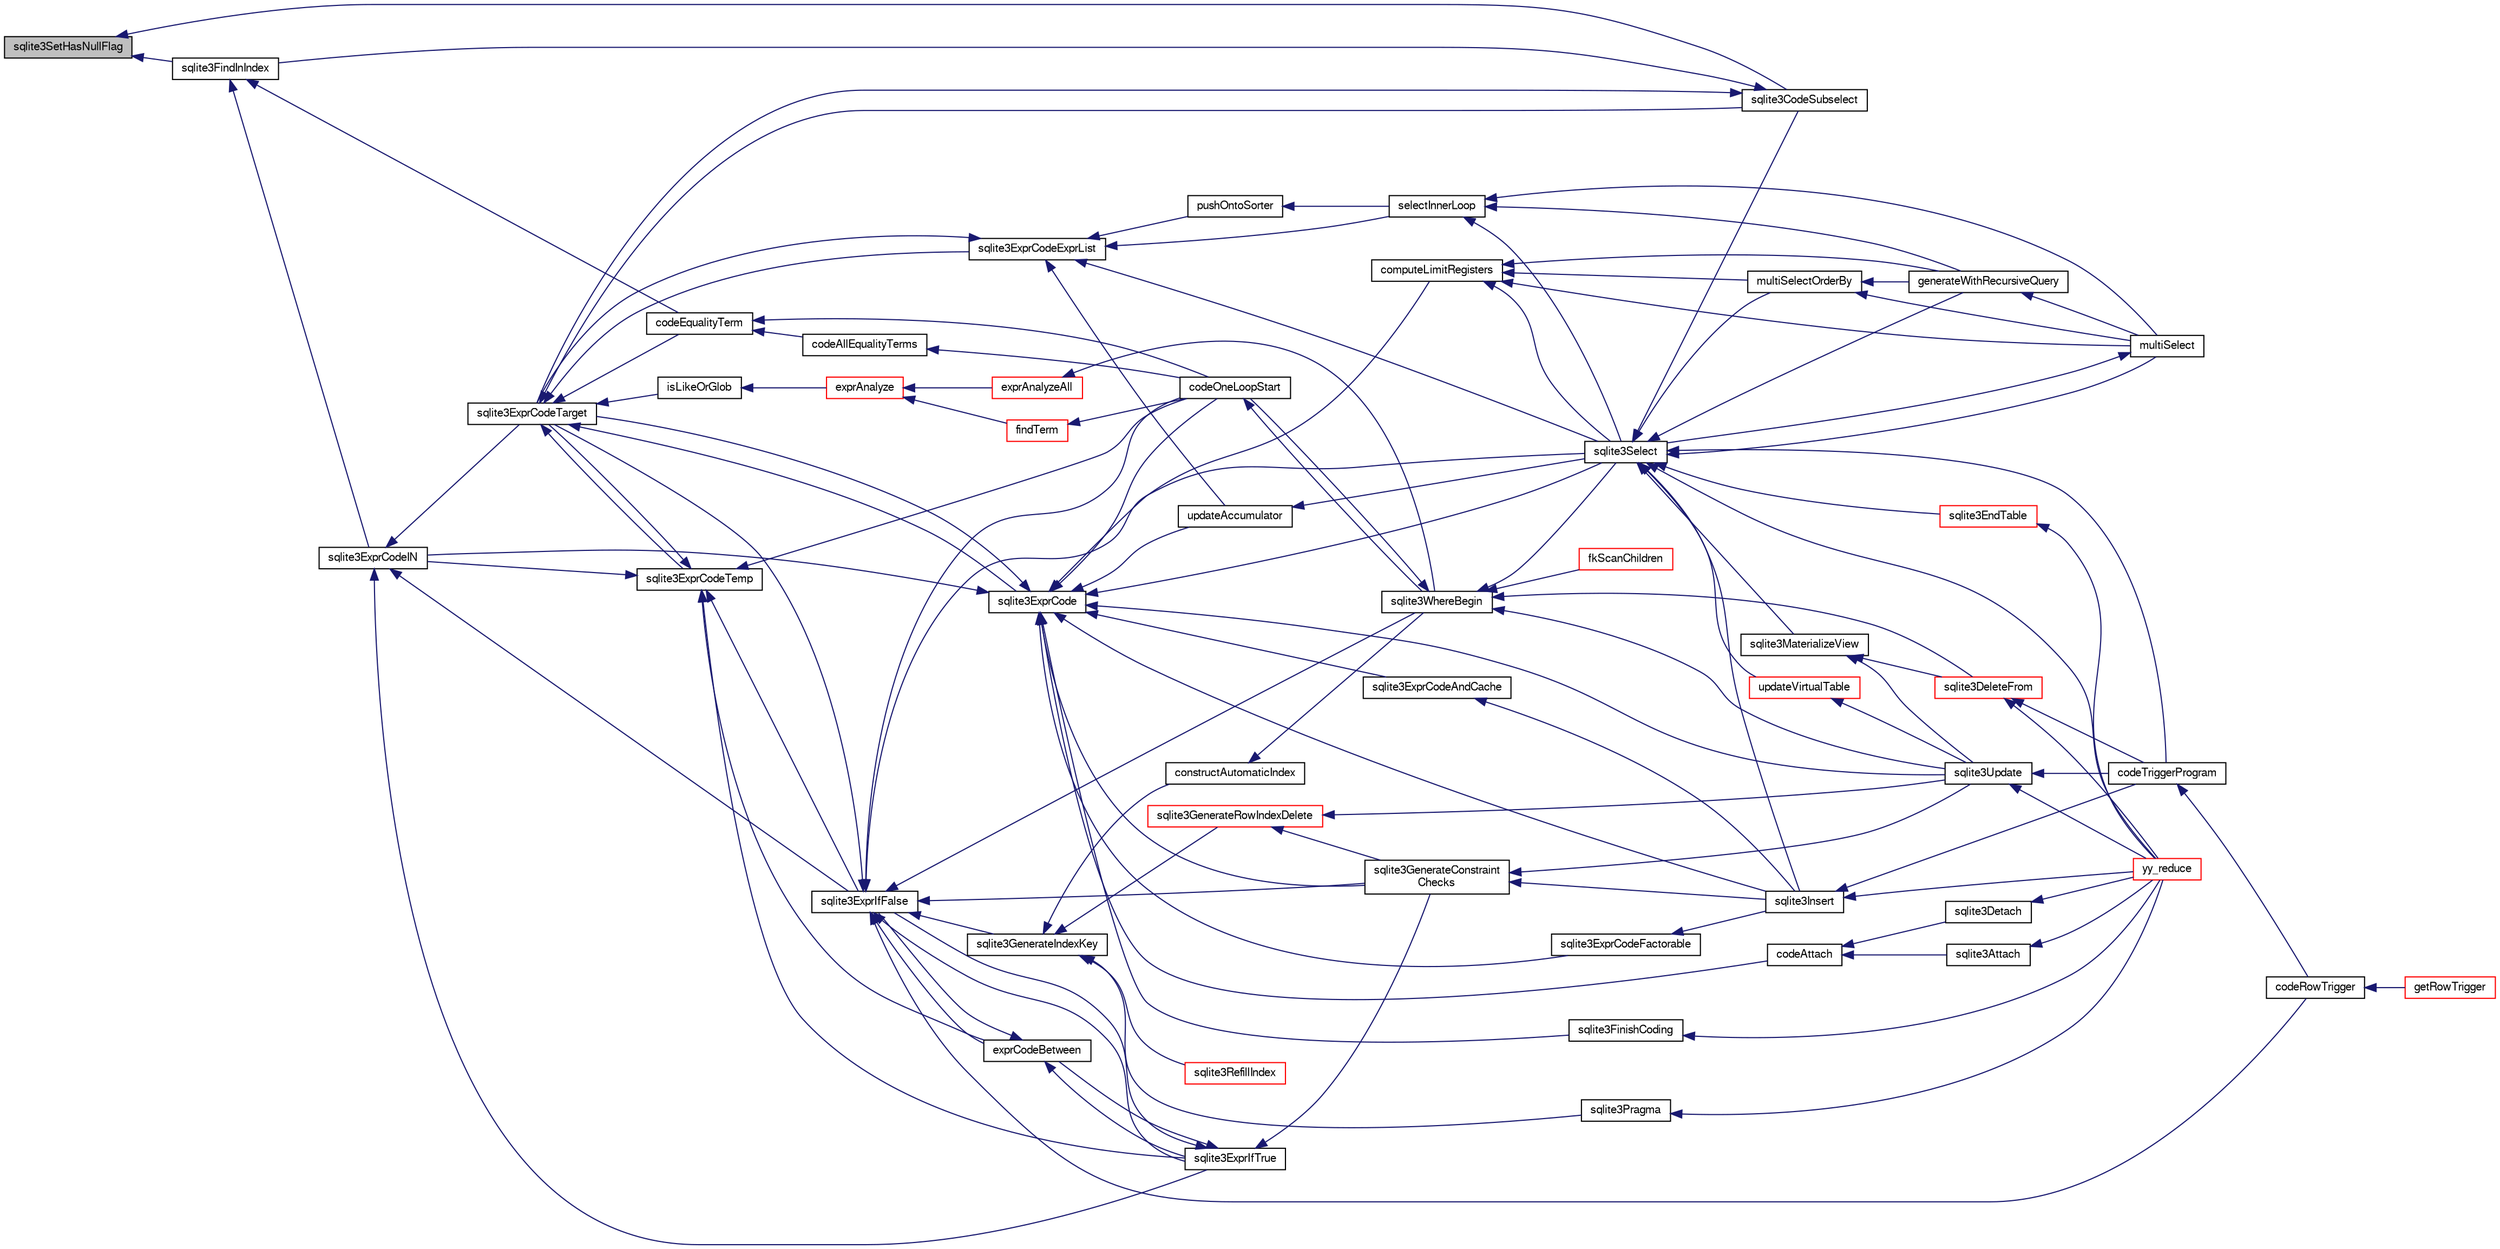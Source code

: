 digraph "sqlite3SetHasNullFlag"
{
  edge [fontname="FreeSans",fontsize="10",labelfontname="FreeSans",labelfontsize="10"];
  node [fontname="FreeSans",fontsize="10",shape=record];
  rankdir="LR";
  Node701132 [label="sqlite3SetHasNullFlag",height=0.2,width=0.4,color="black", fillcolor="grey75", style="filled", fontcolor="black"];
  Node701132 -> Node701133 [dir="back",color="midnightblue",fontsize="10",style="solid",fontname="FreeSans"];
  Node701133 [label="sqlite3FindInIndex",height=0.2,width=0.4,color="black", fillcolor="white", style="filled",URL="$sqlite3_8c.html#af7d8c56ab0231f44bb5f87b3fafeffb2"];
  Node701133 -> Node701134 [dir="back",color="midnightblue",fontsize="10",style="solid",fontname="FreeSans"];
  Node701134 [label="sqlite3ExprCodeIN",height=0.2,width=0.4,color="black", fillcolor="white", style="filled",URL="$sqlite3_8c.html#ad9cf4f5b5ffb90c24a4a0900c8626193"];
  Node701134 -> Node701135 [dir="back",color="midnightblue",fontsize="10",style="solid",fontname="FreeSans"];
  Node701135 [label="sqlite3ExprCodeTarget",height=0.2,width=0.4,color="black", fillcolor="white", style="filled",URL="$sqlite3_8c.html#a4f308397a0a3ed299ed31aaa1ae2a293"];
  Node701135 -> Node701136 [dir="back",color="midnightblue",fontsize="10",style="solid",fontname="FreeSans"];
  Node701136 [label="sqlite3CodeSubselect",height=0.2,width=0.4,color="black", fillcolor="white", style="filled",URL="$sqlite3_8c.html#aa69b46d2204a1d1b110107a1be12ee0c"];
  Node701136 -> Node701133 [dir="back",color="midnightblue",fontsize="10",style="solid",fontname="FreeSans"];
  Node701136 -> Node701135 [dir="back",color="midnightblue",fontsize="10",style="solid",fontname="FreeSans"];
  Node701135 -> Node701137 [dir="back",color="midnightblue",fontsize="10",style="solid",fontname="FreeSans"];
  Node701137 [label="sqlite3ExprCodeTemp",height=0.2,width=0.4,color="black", fillcolor="white", style="filled",URL="$sqlite3_8c.html#a3bc5c1ccb3c5851847e2aeb4a84ae1fc"];
  Node701137 -> Node701134 [dir="back",color="midnightblue",fontsize="10",style="solid",fontname="FreeSans"];
  Node701137 -> Node701135 [dir="back",color="midnightblue",fontsize="10",style="solid",fontname="FreeSans"];
  Node701137 -> Node701138 [dir="back",color="midnightblue",fontsize="10",style="solid",fontname="FreeSans"];
  Node701138 [label="exprCodeBetween",height=0.2,width=0.4,color="black", fillcolor="white", style="filled",URL="$sqlite3_8c.html#abd053493214542bca8f406f42145d173"];
  Node701138 -> Node701139 [dir="back",color="midnightblue",fontsize="10",style="solid",fontname="FreeSans"];
  Node701139 [label="sqlite3ExprIfTrue",height=0.2,width=0.4,color="black", fillcolor="white", style="filled",URL="$sqlite3_8c.html#ad93a55237c23e1b743ab1f59df1a1444"];
  Node701139 -> Node701138 [dir="back",color="midnightblue",fontsize="10",style="solid",fontname="FreeSans"];
  Node701139 -> Node701140 [dir="back",color="midnightblue",fontsize="10",style="solid",fontname="FreeSans"];
  Node701140 [label="sqlite3ExprIfFalse",height=0.2,width=0.4,color="black", fillcolor="white", style="filled",URL="$sqlite3_8c.html#af97ecccb5d56e321e118414b08f65b71"];
  Node701140 -> Node701135 [dir="back",color="midnightblue",fontsize="10",style="solid",fontname="FreeSans"];
  Node701140 -> Node701138 [dir="back",color="midnightblue",fontsize="10",style="solid",fontname="FreeSans"];
  Node701140 -> Node701139 [dir="back",color="midnightblue",fontsize="10",style="solid",fontname="FreeSans"];
  Node701140 -> Node701141 [dir="back",color="midnightblue",fontsize="10",style="solid",fontname="FreeSans"];
  Node701141 [label="sqlite3GenerateIndexKey",height=0.2,width=0.4,color="black", fillcolor="white", style="filled",URL="$sqlite3_8c.html#ab85ac93d5c5e6760f45f07897be7f272"];
  Node701141 -> Node701142 [dir="back",color="midnightblue",fontsize="10",style="solid",fontname="FreeSans"];
  Node701142 [label="sqlite3RefillIndex",height=0.2,width=0.4,color="red", fillcolor="white", style="filled",URL="$sqlite3_8c.html#a17be5b679d9181b961ea9ba4a18d4f80"];
  Node701141 -> Node701153 [dir="back",color="midnightblue",fontsize="10",style="solid",fontname="FreeSans"];
  Node701153 [label="sqlite3GenerateRowIndexDelete",height=0.2,width=0.4,color="red", fillcolor="white", style="filled",URL="$sqlite3_8c.html#a09c23ae08a7c469d62705f067d7a2135"];
  Node701153 -> Node701167 [dir="back",color="midnightblue",fontsize="10",style="solid",fontname="FreeSans"];
  Node701167 [label="sqlite3GenerateConstraint\lChecks",height=0.2,width=0.4,color="black", fillcolor="white", style="filled",URL="$sqlite3_8c.html#aef639c1e6a0c0a67ca6e7690ad931bd2"];
  Node701167 -> Node701165 [dir="back",color="midnightblue",fontsize="10",style="solid",fontname="FreeSans"];
  Node701165 [label="sqlite3Insert",height=0.2,width=0.4,color="black", fillcolor="white", style="filled",URL="$sqlite3_8c.html#a5b17c9c2000bae6bdff8e6be48d7dc2b"];
  Node701165 -> Node701158 [dir="back",color="midnightblue",fontsize="10",style="solid",fontname="FreeSans"];
  Node701158 [label="codeTriggerProgram",height=0.2,width=0.4,color="black", fillcolor="white", style="filled",URL="$sqlite3_8c.html#a120801f59d9281d201d2ff4b2606836e"];
  Node701158 -> Node701159 [dir="back",color="midnightblue",fontsize="10",style="solid",fontname="FreeSans"];
  Node701159 [label="codeRowTrigger",height=0.2,width=0.4,color="black", fillcolor="white", style="filled",URL="$sqlite3_8c.html#a463cea5aaaf388b560b206570a0022fc"];
  Node701159 -> Node701160 [dir="back",color="midnightblue",fontsize="10",style="solid",fontname="FreeSans"];
  Node701160 [label="getRowTrigger",height=0.2,width=0.4,color="red", fillcolor="white", style="filled",URL="$sqlite3_8c.html#a69626ef20b540d1a2b19cf56f3f45689"];
  Node701165 -> Node701145 [dir="back",color="midnightblue",fontsize="10",style="solid",fontname="FreeSans"];
  Node701145 [label="yy_reduce",height=0.2,width=0.4,color="red", fillcolor="white", style="filled",URL="$sqlite3_8c.html#a7c419a9b25711c666a9a2449ef377f14"];
  Node701167 -> Node701163 [dir="back",color="midnightblue",fontsize="10",style="solid",fontname="FreeSans"];
  Node701163 [label="sqlite3Update",height=0.2,width=0.4,color="black", fillcolor="white", style="filled",URL="$sqlite3_8c.html#ac5aa67c46e8cc8174566fabe6809fafa"];
  Node701163 -> Node701158 [dir="back",color="midnightblue",fontsize="10",style="solid",fontname="FreeSans"];
  Node701163 -> Node701145 [dir="back",color="midnightblue",fontsize="10",style="solid",fontname="FreeSans"];
  Node701153 -> Node701163 [dir="back",color="midnightblue",fontsize="10",style="solid",fontname="FreeSans"];
  Node701141 -> Node701168 [dir="back",color="midnightblue",fontsize="10",style="solid",fontname="FreeSans"];
  Node701168 [label="sqlite3Pragma",height=0.2,width=0.4,color="black", fillcolor="white", style="filled",URL="$sqlite3_8c.html#a111391370f58f8e6a6eca51fd34d62ed"];
  Node701168 -> Node701145 [dir="back",color="midnightblue",fontsize="10",style="solid",fontname="FreeSans"];
  Node701141 -> Node701169 [dir="back",color="midnightblue",fontsize="10",style="solid",fontname="FreeSans"];
  Node701169 [label="constructAutomaticIndex",height=0.2,width=0.4,color="black", fillcolor="white", style="filled",URL="$sqlite3_8c.html#aad43d38bc718f4c8e8d0dd8f33ed526f"];
  Node701169 -> Node701170 [dir="back",color="midnightblue",fontsize="10",style="solid",fontname="FreeSans"];
  Node701170 [label="sqlite3WhereBegin",height=0.2,width=0.4,color="black", fillcolor="white", style="filled",URL="$sqlite3_8c.html#acad049f5c9a96a8118cffd5e5ce89f7c"];
  Node701170 -> Node701155 [dir="back",color="midnightblue",fontsize="10",style="solid",fontname="FreeSans"];
  Node701155 [label="sqlite3DeleteFrom",height=0.2,width=0.4,color="red", fillcolor="white", style="filled",URL="$sqlite3_8c.html#ab9b4b45349188b49eabb23f94608a091"];
  Node701155 -> Node701158 [dir="back",color="midnightblue",fontsize="10",style="solid",fontname="FreeSans"];
  Node701155 -> Node701145 [dir="back",color="midnightblue",fontsize="10",style="solid",fontname="FreeSans"];
  Node701170 -> Node701171 [dir="back",color="midnightblue",fontsize="10",style="solid",fontname="FreeSans"];
  Node701171 [label="fkScanChildren",height=0.2,width=0.4,color="red", fillcolor="white", style="filled",URL="$sqlite3_8c.html#a67c9dcb484336b3155e7a82a037d4691"];
  Node701170 -> Node701173 [dir="back",color="midnightblue",fontsize="10",style="solid",fontname="FreeSans"];
  Node701173 [label="sqlite3Select",height=0.2,width=0.4,color="black", fillcolor="white", style="filled",URL="$sqlite3_8c.html#a2465ee8c956209ba4b272477b7c21a45"];
  Node701173 -> Node701136 [dir="back",color="midnightblue",fontsize="10",style="solid",fontname="FreeSans"];
  Node701173 -> Node701148 [dir="back",color="midnightblue",fontsize="10",style="solid",fontname="FreeSans"];
  Node701148 [label="sqlite3EndTable",height=0.2,width=0.4,color="red", fillcolor="white", style="filled",URL="$sqlite3_8c.html#a7b5f2c66c0f0b6f819d970ca389768b0"];
  Node701148 -> Node701145 [dir="back",color="midnightblue",fontsize="10",style="solid",fontname="FreeSans"];
  Node701173 -> Node701174 [dir="back",color="midnightblue",fontsize="10",style="solid",fontname="FreeSans"];
  Node701174 [label="sqlite3MaterializeView",height=0.2,width=0.4,color="black", fillcolor="white", style="filled",URL="$sqlite3_8c.html#a4557984b0b75f998fb0c3f231c9b1def"];
  Node701174 -> Node701155 [dir="back",color="midnightblue",fontsize="10",style="solid",fontname="FreeSans"];
  Node701174 -> Node701163 [dir="back",color="midnightblue",fontsize="10",style="solid",fontname="FreeSans"];
  Node701173 -> Node701165 [dir="back",color="midnightblue",fontsize="10",style="solid",fontname="FreeSans"];
  Node701173 -> Node701175 [dir="back",color="midnightblue",fontsize="10",style="solid",fontname="FreeSans"];
  Node701175 [label="generateWithRecursiveQuery",height=0.2,width=0.4,color="black", fillcolor="white", style="filled",URL="$sqlite3_8c.html#ade2c3663fa9c3b9676507984b9483942"];
  Node701175 -> Node701176 [dir="back",color="midnightblue",fontsize="10",style="solid",fontname="FreeSans"];
  Node701176 [label="multiSelect",height=0.2,width=0.4,color="black", fillcolor="white", style="filled",URL="$sqlite3_8c.html#a6456c61f3d9b2389738753cedfa24fa7"];
  Node701176 -> Node701173 [dir="back",color="midnightblue",fontsize="10",style="solid",fontname="FreeSans"];
  Node701173 -> Node701176 [dir="back",color="midnightblue",fontsize="10",style="solid",fontname="FreeSans"];
  Node701173 -> Node701177 [dir="back",color="midnightblue",fontsize="10",style="solid",fontname="FreeSans"];
  Node701177 [label="multiSelectOrderBy",height=0.2,width=0.4,color="black", fillcolor="white", style="filled",URL="$sqlite3_8c.html#afcdb8488c6f4dfdadaf9f04bca35b808"];
  Node701177 -> Node701175 [dir="back",color="midnightblue",fontsize="10",style="solid",fontname="FreeSans"];
  Node701177 -> Node701176 [dir="back",color="midnightblue",fontsize="10",style="solid",fontname="FreeSans"];
  Node701173 -> Node701158 [dir="back",color="midnightblue",fontsize="10",style="solid",fontname="FreeSans"];
  Node701173 -> Node701178 [dir="back",color="midnightblue",fontsize="10",style="solid",fontname="FreeSans"];
  Node701178 [label="updateVirtualTable",height=0.2,width=0.4,color="red", fillcolor="white", style="filled",URL="$sqlite3_8c.html#a740220531db9293c39a2cdd7da3f74e1"];
  Node701178 -> Node701163 [dir="back",color="midnightblue",fontsize="10",style="solid",fontname="FreeSans"];
  Node701173 -> Node701145 [dir="back",color="midnightblue",fontsize="10",style="solid",fontname="FreeSans"];
  Node701170 -> Node701163 [dir="back",color="midnightblue",fontsize="10",style="solid",fontname="FreeSans"];
  Node701170 -> Node701179 [dir="back",color="midnightblue",fontsize="10",style="solid",fontname="FreeSans"];
  Node701179 [label="codeOneLoopStart",height=0.2,width=0.4,color="black", fillcolor="white", style="filled",URL="$sqlite3_8c.html#aa868875120b151c169cc79139ed6e008"];
  Node701179 -> Node701170 [dir="back",color="midnightblue",fontsize="10",style="solid",fontname="FreeSans"];
  Node701140 -> Node701167 [dir="back",color="midnightblue",fontsize="10",style="solid",fontname="FreeSans"];
  Node701140 -> Node701173 [dir="back",color="midnightblue",fontsize="10",style="solid",fontname="FreeSans"];
  Node701140 -> Node701159 [dir="back",color="midnightblue",fontsize="10",style="solid",fontname="FreeSans"];
  Node701140 -> Node701179 [dir="back",color="midnightblue",fontsize="10",style="solid",fontname="FreeSans"];
  Node701140 -> Node701170 [dir="back",color="midnightblue",fontsize="10",style="solid",fontname="FreeSans"];
  Node701139 -> Node701167 [dir="back",color="midnightblue",fontsize="10",style="solid",fontname="FreeSans"];
  Node701138 -> Node701140 [dir="back",color="midnightblue",fontsize="10",style="solid",fontname="FreeSans"];
  Node701137 -> Node701139 [dir="back",color="midnightblue",fontsize="10",style="solid",fontname="FreeSans"];
  Node701137 -> Node701140 [dir="back",color="midnightblue",fontsize="10",style="solid",fontname="FreeSans"];
  Node701137 -> Node701179 [dir="back",color="midnightblue",fontsize="10",style="solid",fontname="FreeSans"];
  Node701135 -> Node701180 [dir="back",color="midnightblue",fontsize="10",style="solid",fontname="FreeSans"];
  Node701180 [label="sqlite3ExprCode",height=0.2,width=0.4,color="black", fillcolor="white", style="filled",URL="$sqlite3_8c.html#a75f270fb0b111b86924cca4ea507b417"];
  Node701180 -> Node701134 [dir="back",color="midnightblue",fontsize="10",style="solid",fontname="FreeSans"];
  Node701180 -> Node701135 [dir="back",color="midnightblue",fontsize="10",style="solid",fontname="FreeSans"];
  Node701180 -> Node701181 [dir="back",color="midnightblue",fontsize="10",style="solid",fontname="FreeSans"];
  Node701181 [label="sqlite3ExprCodeFactorable",height=0.2,width=0.4,color="black", fillcolor="white", style="filled",URL="$sqlite3_8c.html#a843f7fd58eec5a683c1fd8435fcd1e84"];
  Node701181 -> Node701165 [dir="back",color="midnightblue",fontsize="10",style="solid",fontname="FreeSans"];
  Node701180 -> Node701182 [dir="back",color="midnightblue",fontsize="10",style="solid",fontname="FreeSans"];
  Node701182 [label="sqlite3ExprCodeAndCache",height=0.2,width=0.4,color="black", fillcolor="white", style="filled",URL="$sqlite3_8c.html#ae3e46527d9b7fc9cb9236d21a5e6b1d8"];
  Node701182 -> Node701165 [dir="back",color="midnightblue",fontsize="10",style="solid",fontname="FreeSans"];
  Node701180 -> Node701183 [dir="back",color="midnightblue",fontsize="10",style="solid",fontname="FreeSans"];
  Node701183 [label="codeAttach",height=0.2,width=0.4,color="black", fillcolor="white", style="filled",URL="$sqlite3_8c.html#ade4e9e30d828a19c191fdcb098676d5b"];
  Node701183 -> Node701184 [dir="back",color="midnightblue",fontsize="10",style="solid",fontname="FreeSans"];
  Node701184 [label="sqlite3Detach",height=0.2,width=0.4,color="black", fillcolor="white", style="filled",URL="$sqlite3_8c.html#ab1a5a0b01c7560aef5e0b8603a68747d"];
  Node701184 -> Node701145 [dir="back",color="midnightblue",fontsize="10",style="solid",fontname="FreeSans"];
  Node701183 -> Node701185 [dir="back",color="midnightblue",fontsize="10",style="solid",fontname="FreeSans"];
  Node701185 [label="sqlite3Attach",height=0.2,width=0.4,color="black", fillcolor="white", style="filled",URL="$sqlite3_8c.html#ae0907fe0b43cc1b4c7e6a16213e8546f"];
  Node701185 -> Node701145 [dir="back",color="midnightblue",fontsize="10",style="solid",fontname="FreeSans"];
  Node701180 -> Node701186 [dir="back",color="midnightblue",fontsize="10",style="solid",fontname="FreeSans"];
  Node701186 [label="sqlite3FinishCoding",height=0.2,width=0.4,color="black", fillcolor="white", style="filled",URL="$sqlite3_8c.html#a651bc5b446c276c092705856d995b278"];
  Node701186 -> Node701145 [dir="back",color="midnightblue",fontsize="10",style="solid",fontname="FreeSans"];
  Node701180 -> Node701165 [dir="back",color="midnightblue",fontsize="10",style="solid",fontname="FreeSans"];
  Node701180 -> Node701167 [dir="back",color="midnightblue",fontsize="10",style="solid",fontname="FreeSans"];
  Node701180 -> Node701187 [dir="back",color="midnightblue",fontsize="10",style="solid",fontname="FreeSans"];
  Node701187 [label="computeLimitRegisters",height=0.2,width=0.4,color="black", fillcolor="white", style="filled",URL="$sqlite3_8c.html#ae9d37055e4905929b6f6cda5461e2f37"];
  Node701187 -> Node701175 [dir="back",color="midnightblue",fontsize="10",style="solid",fontname="FreeSans"];
  Node701187 -> Node701176 [dir="back",color="midnightblue",fontsize="10",style="solid",fontname="FreeSans"];
  Node701187 -> Node701177 [dir="back",color="midnightblue",fontsize="10",style="solid",fontname="FreeSans"];
  Node701187 -> Node701173 [dir="back",color="midnightblue",fontsize="10",style="solid",fontname="FreeSans"];
  Node701180 -> Node701188 [dir="back",color="midnightblue",fontsize="10",style="solid",fontname="FreeSans"];
  Node701188 [label="updateAccumulator",height=0.2,width=0.4,color="black", fillcolor="white", style="filled",URL="$sqlite3_8c.html#a1681660dd3ecd50c8727d6e56a537bd9"];
  Node701188 -> Node701173 [dir="back",color="midnightblue",fontsize="10",style="solid",fontname="FreeSans"];
  Node701180 -> Node701173 [dir="back",color="midnightblue",fontsize="10",style="solid",fontname="FreeSans"];
  Node701180 -> Node701163 [dir="back",color="midnightblue",fontsize="10",style="solid",fontname="FreeSans"];
  Node701180 -> Node701179 [dir="back",color="midnightblue",fontsize="10",style="solid",fontname="FreeSans"];
  Node701135 -> Node701189 [dir="back",color="midnightblue",fontsize="10",style="solid",fontname="FreeSans"];
  Node701189 [label="sqlite3ExprCodeExprList",height=0.2,width=0.4,color="black", fillcolor="white", style="filled",URL="$sqlite3_8c.html#a05b2b3dc3de7565de24eb3a2ff4e9566"];
  Node701189 -> Node701135 [dir="back",color="midnightblue",fontsize="10",style="solid",fontname="FreeSans"];
  Node701189 -> Node701190 [dir="back",color="midnightblue",fontsize="10",style="solid",fontname="FreeSans"];
  Node701190 [label="pushOntoSorter",height=0.2,width=0.4,color="black", fillcolor="white", style="filled",URL="$sqlite3_8c.html#a4555397beb584a386e7739cf022a6651"];
  Node701190 -> Node701191 [dir="back",color="midnightblue",fontsize="10",style="solid",fontname="FreeSans"];
  Node701191 [label="selectInnerLoop",height=0.2,width=0.4,color="black", fillcolor="white", style="filled",URL="$sqlite3_8c.html#ababe0933661ebe67eb0e6074bb1fd411"];
  Node701191 -> Node701175 [dir="back",color="midnightblue",fontsize="10",style="solid",fontname="FreeSans"];
  Node701191 -> Node701176 [dir="back",color="midnightblue",fontsize="10",style="solid",fontname="FreeSans"];
  Node701191 -> Node701173 [dir="back",color="midnightblue",fontsize="10",style="solid",fontname="FreeSans"];
  Node701189 -> Node701191 [dir="back",color="midnightblue",fontsize="10",style="solid",fontname="FreeSans"];
  Node701189 -> Node701188 [dir="back",color="midnightblue",fontsize="10",style="solid",fontname="FreeSans"];
  Node701189 -> Node701173 [dir="back",color="midnightblue",fontsize="10",style="solid",fontname="FreeSans"];
  Node701135 -> Node701192 [dir="back",color="midnightblue",fontsize="10",style="solid",fontname="FreeSans"];
  Node701192 [label="isLikeOrGlob",height=0.2,width=0.4,color="black", fillcolor="white", style="filled",URL="$sqlite3_8c.html#a6c38e495198bf8976f68d1a6ebd74a50"];
  Node701192 -> Node701193 [dir="back",color="midnightblue",fontsize="10",style="solid",fontname="FreeSans"];
  Node701193 [label="exprAnalyze",height=0.2,width=0.4,color="red", fillcolor="white", style="filled",URL="$sqlite3_8c.html#acb10e48c9a4184a4edd9bfd5b14ad0b7"];
  Node701193 -> Node701194 [dir="back",color="midnightblue",fontsize="10",style="solid",fontname="FreeSans"];
  Node701194 [label="findTerm",height=0.2,width=0.4,color="red", fillcolor="white", style="filled",URL="$sqlite3_8c.html#af26eb1eed85001fcf29fa189b631ac4b"];
  Node701194 -> Node701179 [dir="back",color="midnightblue",fontsize="10",style="solid",fontname="FreeSans"];
  Node701193 -> Node701199 [dir="back",color="midnightblue",fontsize="10",style="solid",fontname="FreeSans"];
  Node701199 [label="exprAnalyzeAll",height=0.2,width=0.4,color="red", fillcolor="white", style="filled",URL="$sqlite3_8c.html#a2e7a957af98e240fa68e34d6ff639437"];
  Node701199 -> Node701170 [dir="back",color="midnightblue",fontsize="10",style="solid",fontname="FreeSans"];
  Node701135 -> Node701201 [dir="back",color="midnightblue",fontsize="10",style="solid",fontname="FreeSans"];
  Node701201 [label="codeEqualityTerm",height=0.2,width=0.4,color="black", fillcolor="white", style="filled",URL="$sqlite3_8c.html#ad88a57073f031452c9843e97f15acc47"];
  Node701201 -> Node701202 [dir="back",color="midnightblue",fontsize="10",style="solid",fontname="FreeSans"];
  Node701202 [label="codeAllEqualityTerms",height=0.2,width=0.4,color="black", fillcolor="white", style="filled",URL="$sqlite3_8c.html#a3095598b812500a4efe41bf17cd49381"];
  Node701202 -> Node701179 [dir="back",color="midnightblue",fontsize="10",style="solid",fontname="FreeSans"];
  Node701201 -> Node701179 [dir="back",color="midnightblue",fontsize="10",style="solid",fontname="FreeSans"];
  Node701134 -> Node701139 [dir="back",color="midnightblue",fontsize="10",style="solid",fontname="FreeSans"];
  Node701134 -> Node701140 [dir="back",color="midnightblue",fontsize="10",style="solid",fontname="FreeSans"];
  Node701133 -> Node701201 [dir="back",color="midnightblue",fontsize="10",style="solid",fontname="FreeSans"];
  Node701132 -> Node701136 [dir="back",color="midnightblue",fontsize="10",style="solid",fontname="FreeSans"];
}
